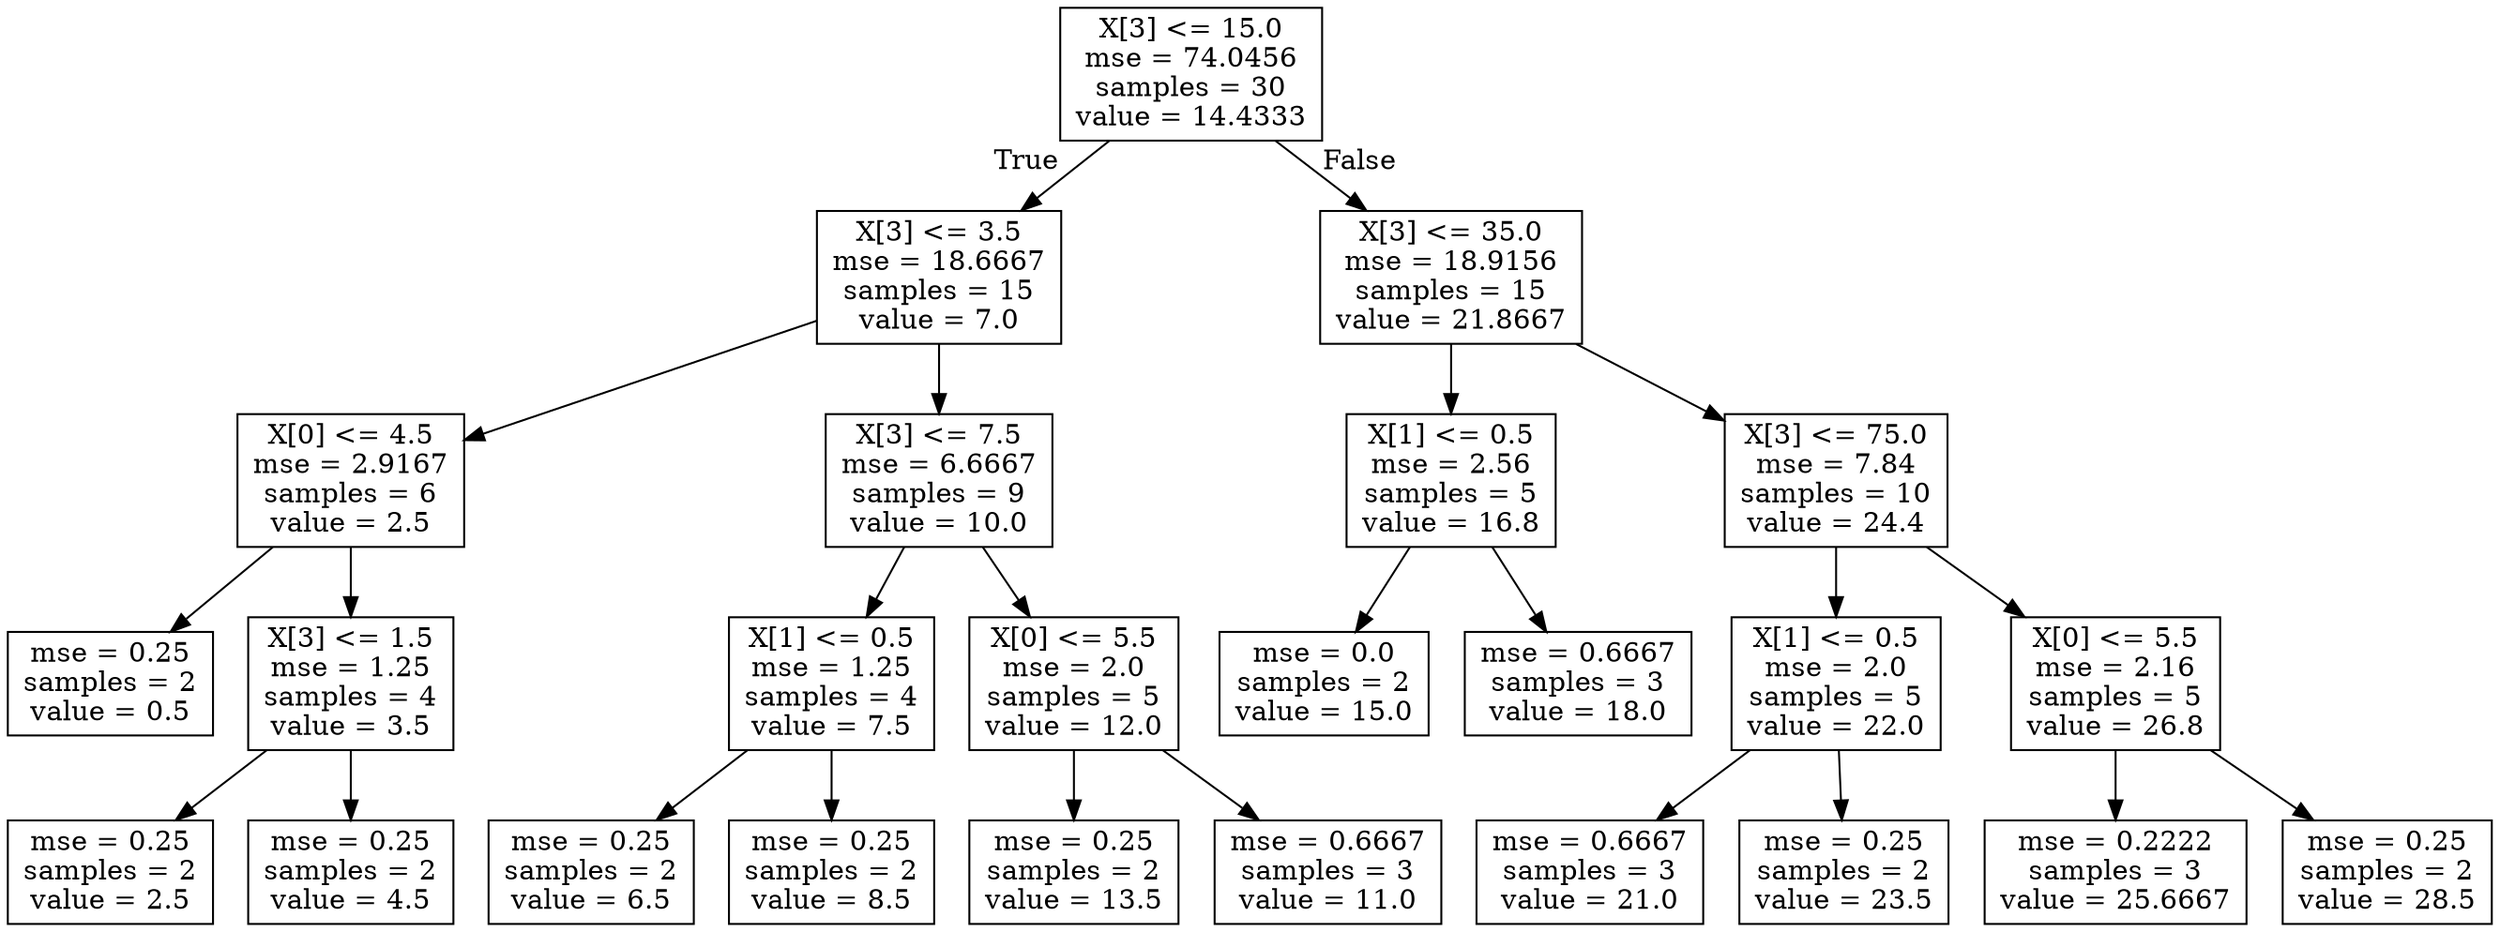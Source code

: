digraph Tree {
node [shape=box] ;
0 [label="X[3] <= 15.0\nmse = 74.0456\nsamples = 30\nvalue = 14.4333"] ;
1 [label="X[3] <= 3.5\nmse = 18.6667\nsamples = 15\nvalue = 7.0"] ;
0 -> 1 [labeldistance=2.5, labelangle=45, headlabel="True"] ;
2 [label="X[0] <= 4.5\nmse = 2.9167\nsamples = 6\nvalue = 2.5"] ;
1 -> 2 ;
3 [label="mse = 0.25\nsamples = 2\nvalue = 0.5"] ;
2 -> 3 ;
4 [label="X[3] <= 1.5\nmse = 1.25\nsamples = 4\nvalue = 3.5"] ;
2 -> 4 ;
5 [label="mse = 0.25\nsamples = 2\nvalue = 2.5"] ;
4 -> 5 ;
6 [label="mse = 0.25\nsamples = 2\nvalue = 4.5"] ;
4 -> 6 ;
7 [label="X[3] <= 7.5\nmse = 6.6667\nsamples = 9\nvalue = 10.0"] ;
1 -> 7 ;
8 [label="X[1] <= 0.5\nmse = 1.25\nsamples = 4\nvalue = 7.5"] ;
7 -> 8 ;
9 [label="mse = 0.25\nsamples = 2\nvalue = 6.5"] ;
8 -> 9 ;
10 [label="mse = 0.25\nsamples = 2\nvalue = 8.5"] ;
8 -> 10 ;
11 [label="X[0] <= 5.5\nmse = 2.0\nsamples = 5\nvalue = 12.0"] ;
7 -> 11 ;
12 [label="mse = 0.25\nsamples = 2\nvalue = 13.5"] ;
11 -> 12 ;
13 [label="mse = 0.6667\nsamples = 3\nvalue = 11.0"] ;
11 -> 13 ;
14 [label="X[3] <= 35.0\nmse = 18.9156\nsamples = 15\nvalue = 21.8667"] ;
0 -> 14 [labeldistance=2.5, labelangle=-45, headlabel="False"] ;
15 [label="X[1] <= 0.5\nmse = 2.56\nsamples = 5\nvalue = 16.8"] ;
14 -> 15 ;
16 [label="mse = 0.0\nsamples = 2\nvalue = 15.0"] ;
15 -> 16 ;
17 [label="mse = 0.6667\nsamples = 3\nvalue = 18.0"] ;
15 -> 17 ;
18 [label="X[3] <= 75.0\nmse = 7.84\nsamples = 10\nvalue = 24.4"] ;
14 -> 18 ;
19 [label="X[1] <= 0.5\nmse = 2.0\nsamples = 5\nvalue = 22.0"] ;
18 -> 19 ;
20 [label="mse = 0.6667\nsamples = 3\nvalue = 21.0"] ;
19 -> 20 ;
21 [label="mse = 0.25\nsamples = 2\nvalue = 23.5"] ;
19 -> 21 ;
22 [label="X[0] <= 5.5\nmse = 2.16\nsamples = 5\nvalue = 26.8"] ;
18 -> 22 ;
23 [label="mse = 0.2222\nsamples = 3\nvalue = 25.6667"] ;
22 -> 23 ;
24 [label="mse = 0.25\nsamples = 2\nvalue = 28.5"] ;
22 -> 24 ;
}